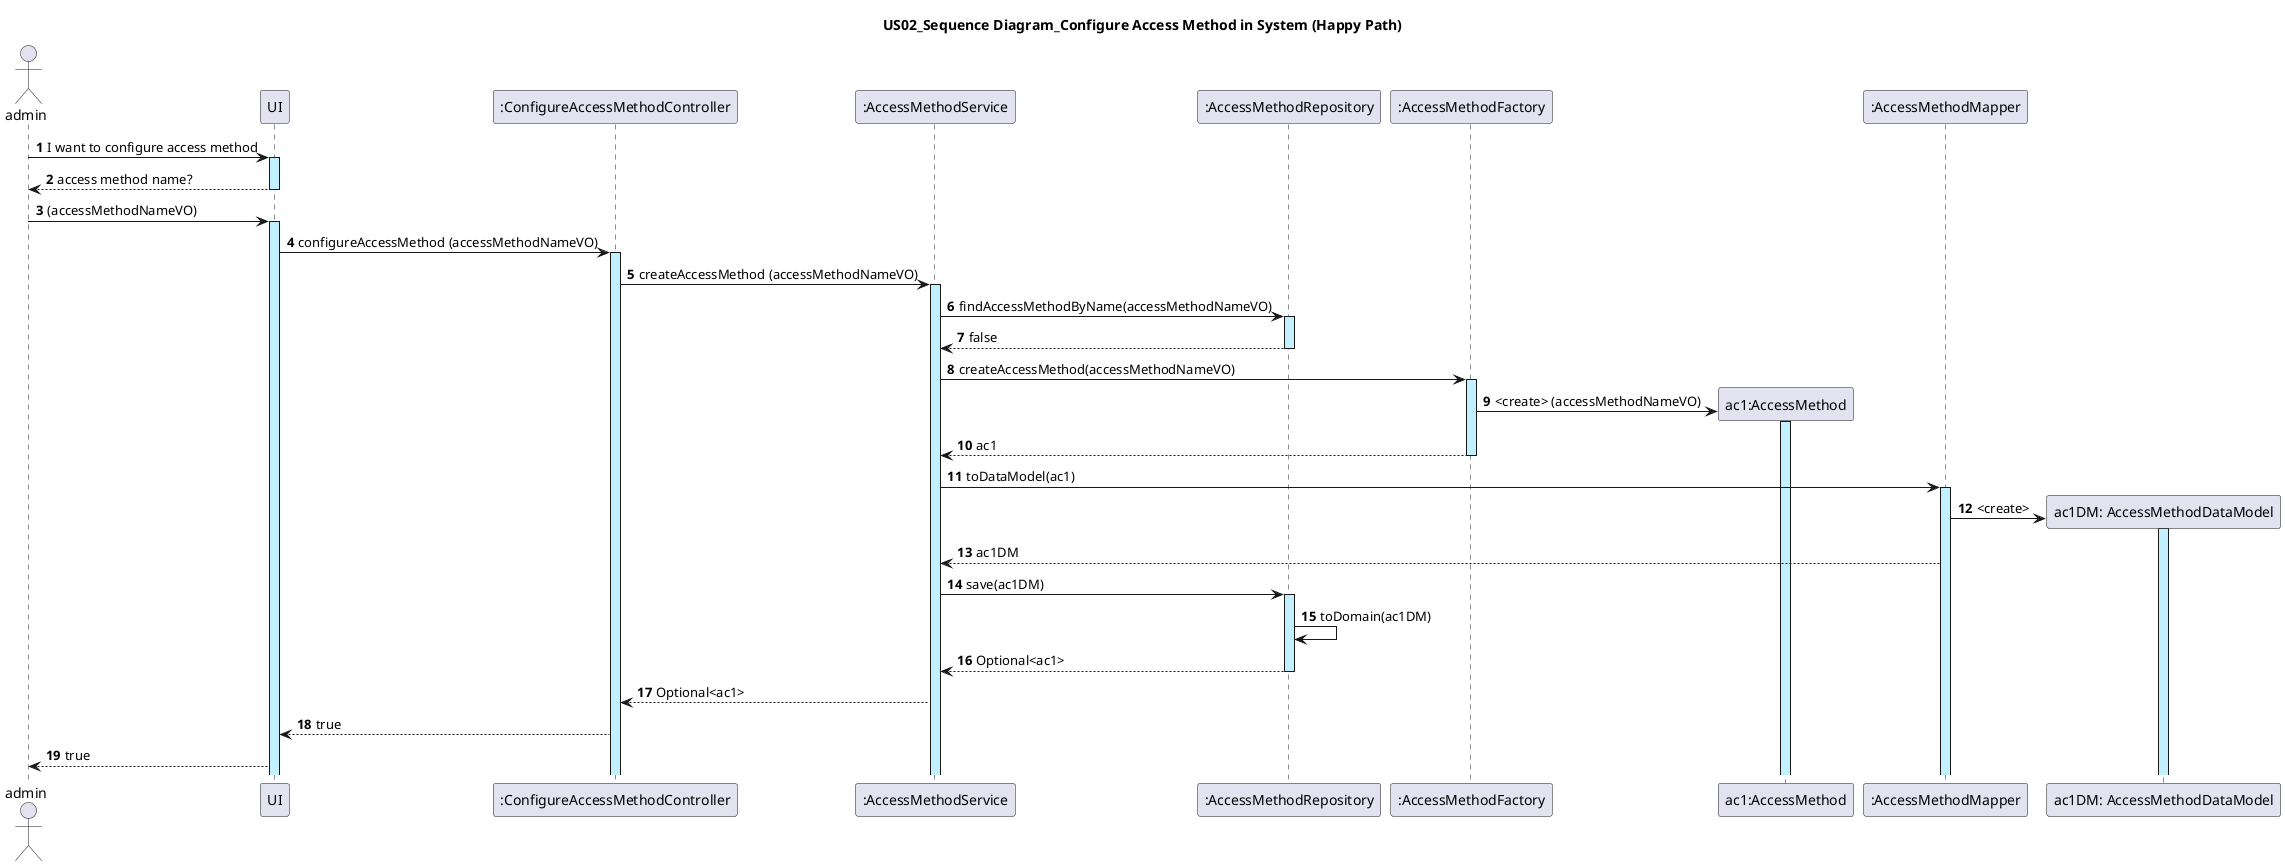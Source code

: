 @startuml
actor admin
autonumber

title: US02_Sequence Diagram_Configure Access Method in System (Happy Path)

admin -> UI ++ #application : I want to configure access method
UI --> admin -- : access method name?
admin -> UI ++ #application :(accessMethodNameVO)
UI -> ":ConfigureAccessMethodController" as ConfigureAccessMethodController ++ #application : configureAccessMethod (accessMethodNameVO)


ConfigureAccessMethodController -> ":AccessMethodService" ++ #application : createAccessMethod (accessMethodNameVO)
":AccessMethodService" -> ":AccessMethodRepository" ++ #application:  findAccessMethodByName(accessMethodNameVO)
":AccessMethodRepository" --> ":AccessMethodService" -- #application: false
":AccessMethodService" -> ":AccessMethodFactory" as AccessMethodFactory ++ #application: createAccessMethod(accessMethodNameVO)
create "ac1:AccessMethod" as AccessMethod
AccessMethodFactory -> AccessMethod  ++ #application  : <create> (accessMethodNameVO)
AccessMethodFactory --> ":AccessMethodService" -- : ac1
":AccessMethodService" -> ":AccessMethodMapper" ++ #application: toDataModel(ac1)
create "ac1DM: AccessMethodDataModel" as AccessMethodDataModel
":AccessMethodMapper" -> AccessMethodDataModel ++ #application: <create>
":AccessMethodMapper" --> ":AccessMethodService" : ac1DM
":AccessMethodService" -> ":AccessMethodRepository" ++ #application: save(ac1DM)
":AccessMethodRepository" -> ":AccessMethodRepository": toDomain(ac1DM)
":AccessMethodRepository" --> ":AccessMethodService" --: Optional<ac1>
":AccessMethodService" --> ConfigureAccessMethodController: Optional<ac1>
ConfigureAccessMethodController --> UI: true
UI --> admin: true
@enduml